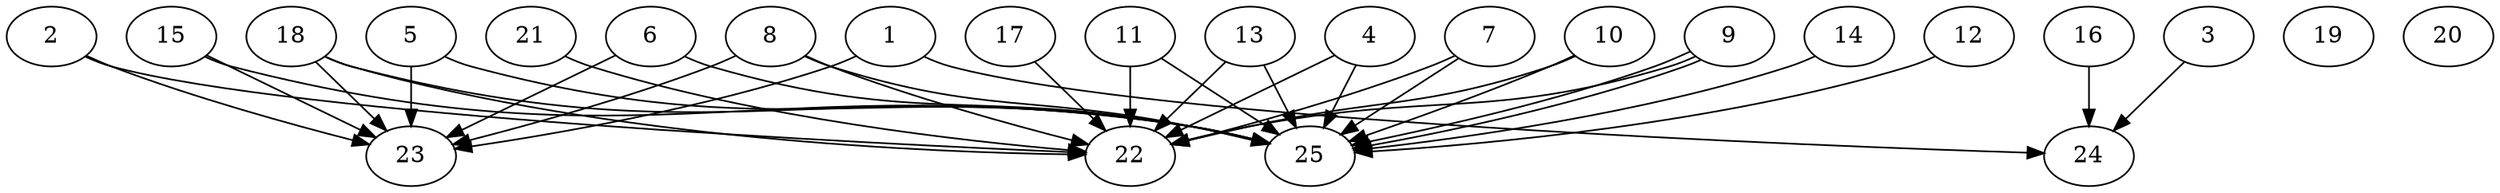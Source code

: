 // DAG automatically generated by daggen at Thu Oct  3 14:00:39 2019
// ./daggen --dot -n 25 --ccr 0.4 --fat 0.9 --regular 0.5 --density 0.7 --mindata 5242880 --maxdata 52428800 
digraph G {
  1 [size="58142720", alpha="0.09", expect_size="23257088"] 
  1 -> 23 [size ="23257088"]
  1 -> 24 [size ="23257088"]
  2 [size="57346560", alpha="0.16", expect_size="22938624"] 
  2 -> 22 [size ="22938624"]
  2 -> 23 [size ="22938624"]
  3 [size="93050880", alpha="0.05", expect_size="37220352"] 
  3 -> 24 [size ="37220352"]
  4 [size="122360320", alpha="0.08", expect_size="48944128"] 
  4 -> 22 [size ="48944128"]
  4 -> 25 [size ="48944128"]
  5 [size="19463680", alpha="0.16", expect_size="7785472"] 
  5 -> 23 [size ="7785472"]
  5 -> 25 [size ="7785472"]
  6 [size="116377600", alpha="0.04", expect_size="46551040"] 
  6 -> 23 [size ="46551040"]
  6 -> 25 [size ="46551040"]
  7 [size="32171520", alpha="0.17", expect_size="12868608"] 
  7 -> 22 [size ="12868608"]
  7 -> 25 [size ="12868608"]
  8 [size="42542080", alpha="0.02", expect_size="17016832"] 
  8 -> 22 [size ="17016832"]
  8 -> 23 [size ="17016832"]
  8 -> 25 [size ="17016832"]
  9 [size="53923840", alpha="0.16", expect_size="21569536"] 
  9 -> 22 [size ="21569536"]
  9 -> 25 [size ="21569536"]
  9 -> 25 [size ="21569536"]
  10 [size="15475200", alpha="0.11", expect_size="6190080"] 
  10 -> 22 [size ="6190080"]
  10 -> 25 [size ="6190080"]
  11 [size="18442240", alpha="0.13", expect_size="7376896"] 
  11 -> 22 [size ="7376896"]
  11 -> 25 [size ="7376896"]
  12 [size="69319680", alpha="0.06", expect_size="27727872"] 
  12 -> 25 [size ="27727872"]
  13 [size="44577280", alpha="0.12", expect_size="17830912"] 
  13 -> 22 [size ="17830912"]
  13 -> 25 [size ="17830912"]
  14 [size="75264000", alpha="0.04", expect_size="30105600"] 
  14 -> 25 [size ="30105600"]
  15 [size="123586560", alpha="0.12", expect_size="49434624"] 
  15 -> 23 [size ="49434624"]
  15 -> 25 [size ="49434624"]
  16 [size="101301760", alpha="0.05", expect_size="40520704"] 
  16 -> 24 [size ="40520704"]
  17 [size="124290560", alpha="0.05", expect_size="49716224"] 
  17 -> 22 [size ="49716224"]
  18 [size="109137920", alpha="0.19", expect_size="43655168"] 
  18 -> 22 [size ="43655168"]
  18 -> 23 [size ="43655168"]
  18 -> 25 [size ="43655168"]
  19 [size="121454080", alpha="0.18", expect_size="48581632"] 
  20 [size="100113920", alpha="0.12", expect_size="40045568"] 
  21 [size="45480960", alpha="0.13", expect_size="18192384"] 
  21 -> 22 [size ="18192384"]
  22 [size="122680320", alpha="0.01", expect_size="49072128"] 
  23 [size="39244800", alpha="0.03", expect_size="15697920"] 
  24 [size="112327680", alpha="0.04", expect_size="44931072"] 
  25 [size="15861760", alpha="0.06", expect_size="6344704"] 
}
